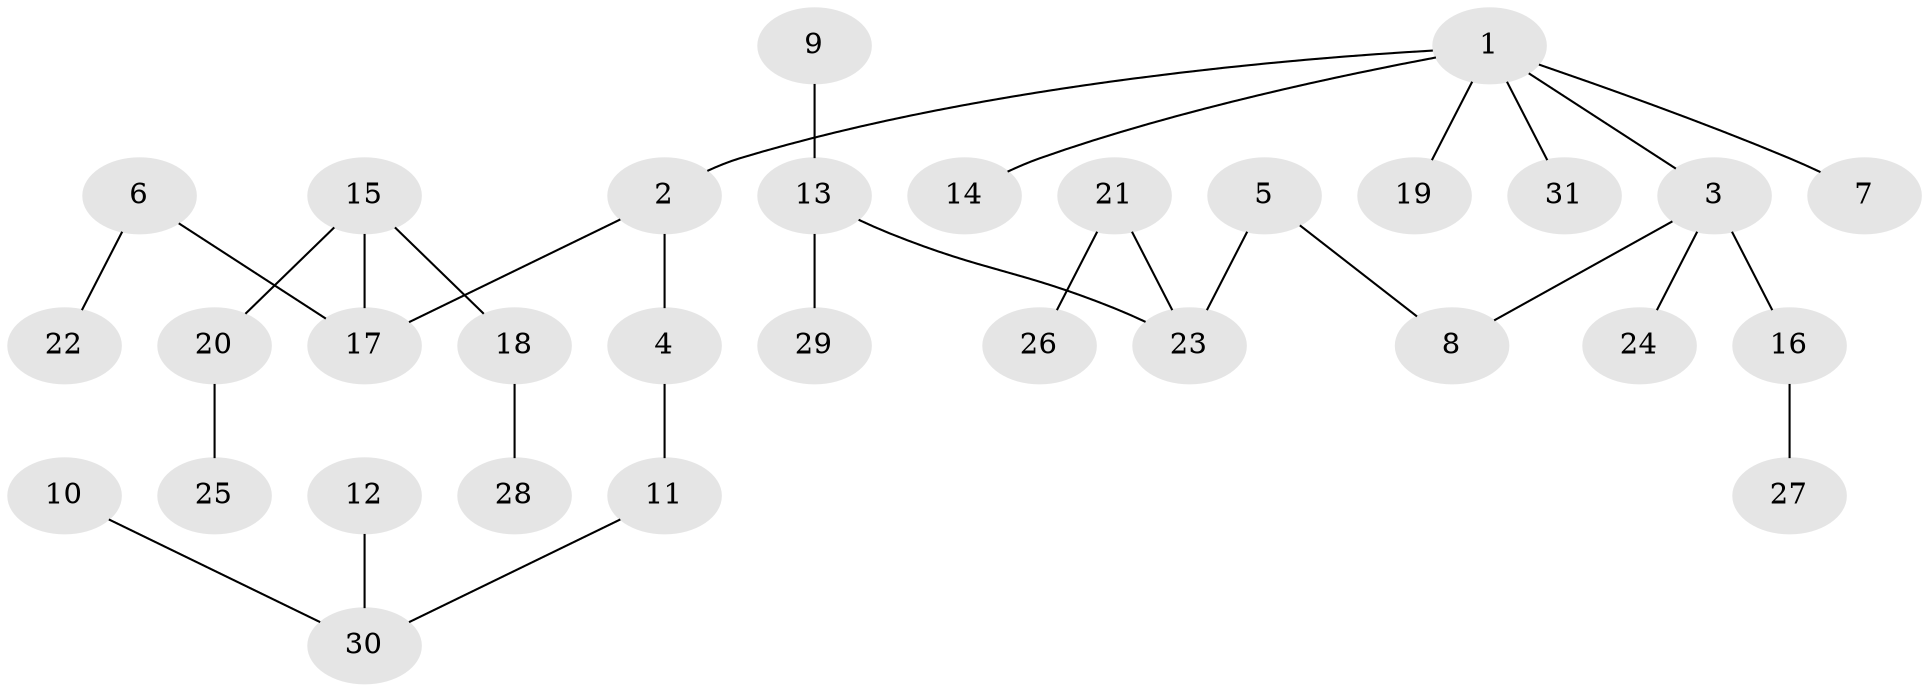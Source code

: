 // original degree distribution, {4: 0.06557377049180328, 3: 0.21311475409836064, 2: 0.2786885245901639, 1: 0.4262295081967213, 5: 0.01639344262295082}
// Generated by graph-tools (version 1.1) at 2025/50/03/09/25 03:50:23]
// undirected, 31 vertices, 30 edges
graph export_dot {
graph [start="1"]
  node [color=gray90,style=filled];
  1;
  2;
  3;
  4;
  5;
  6;
  7;
  8;
  9;
  10;
  11;
  12;
  13;
  14;
  15;
  16;
  17;
  18;
  19;
  20;
  21;
  22;
  23;
  24;
  25;
  26;
  27;
  28;
  29;
  30;
  31;
  1 -- 2 [weight=1.0];
  1 -- 3 [weight=1.0];
  1 -- 7 [weight=1.0];
  1 -- 14 [weight=1.0];
  1 -- 19 [weight=1.0];
  1 -- 31 [weight=1.0];
  2 -- 4 [weight=1.0];
  2 -- 17 [weight=1.0];
  3 -- 8 [weight=1.0];
  3 -- 16 [weight=1.0];
  3 -- 24 [weight=1.0];
  4 -- 11 [weight=1.0];
  5 -- 8 [weight=1.0];
  5 -- 23 [weight=1.0];
  6 -- 17 [weight=1.0];
  6 -- 22 [weight=1.0];
  9 -- 13 [weight=1.0];
  10 -- 30 [weight=1.0];
  11 -- 30 [weight=1.0];
  12 -- 30 [weight=1.0];
  13 -- 23 [weight=1.0];
  13 -- 29 [weight=1.0];
  15 -- 17 [weight=1.0];
  15 -- 18 [weight=1.0];
  15 -- 20 [weight=1.0];
  16 -- 27 [weight=1.0];
  18 -- 28 [weight=1.0];
  20 -- 25 [weight=1.0];
  21 -- 23 [weight=1.0];
  21 -- 26 [weight=1.0];
}

